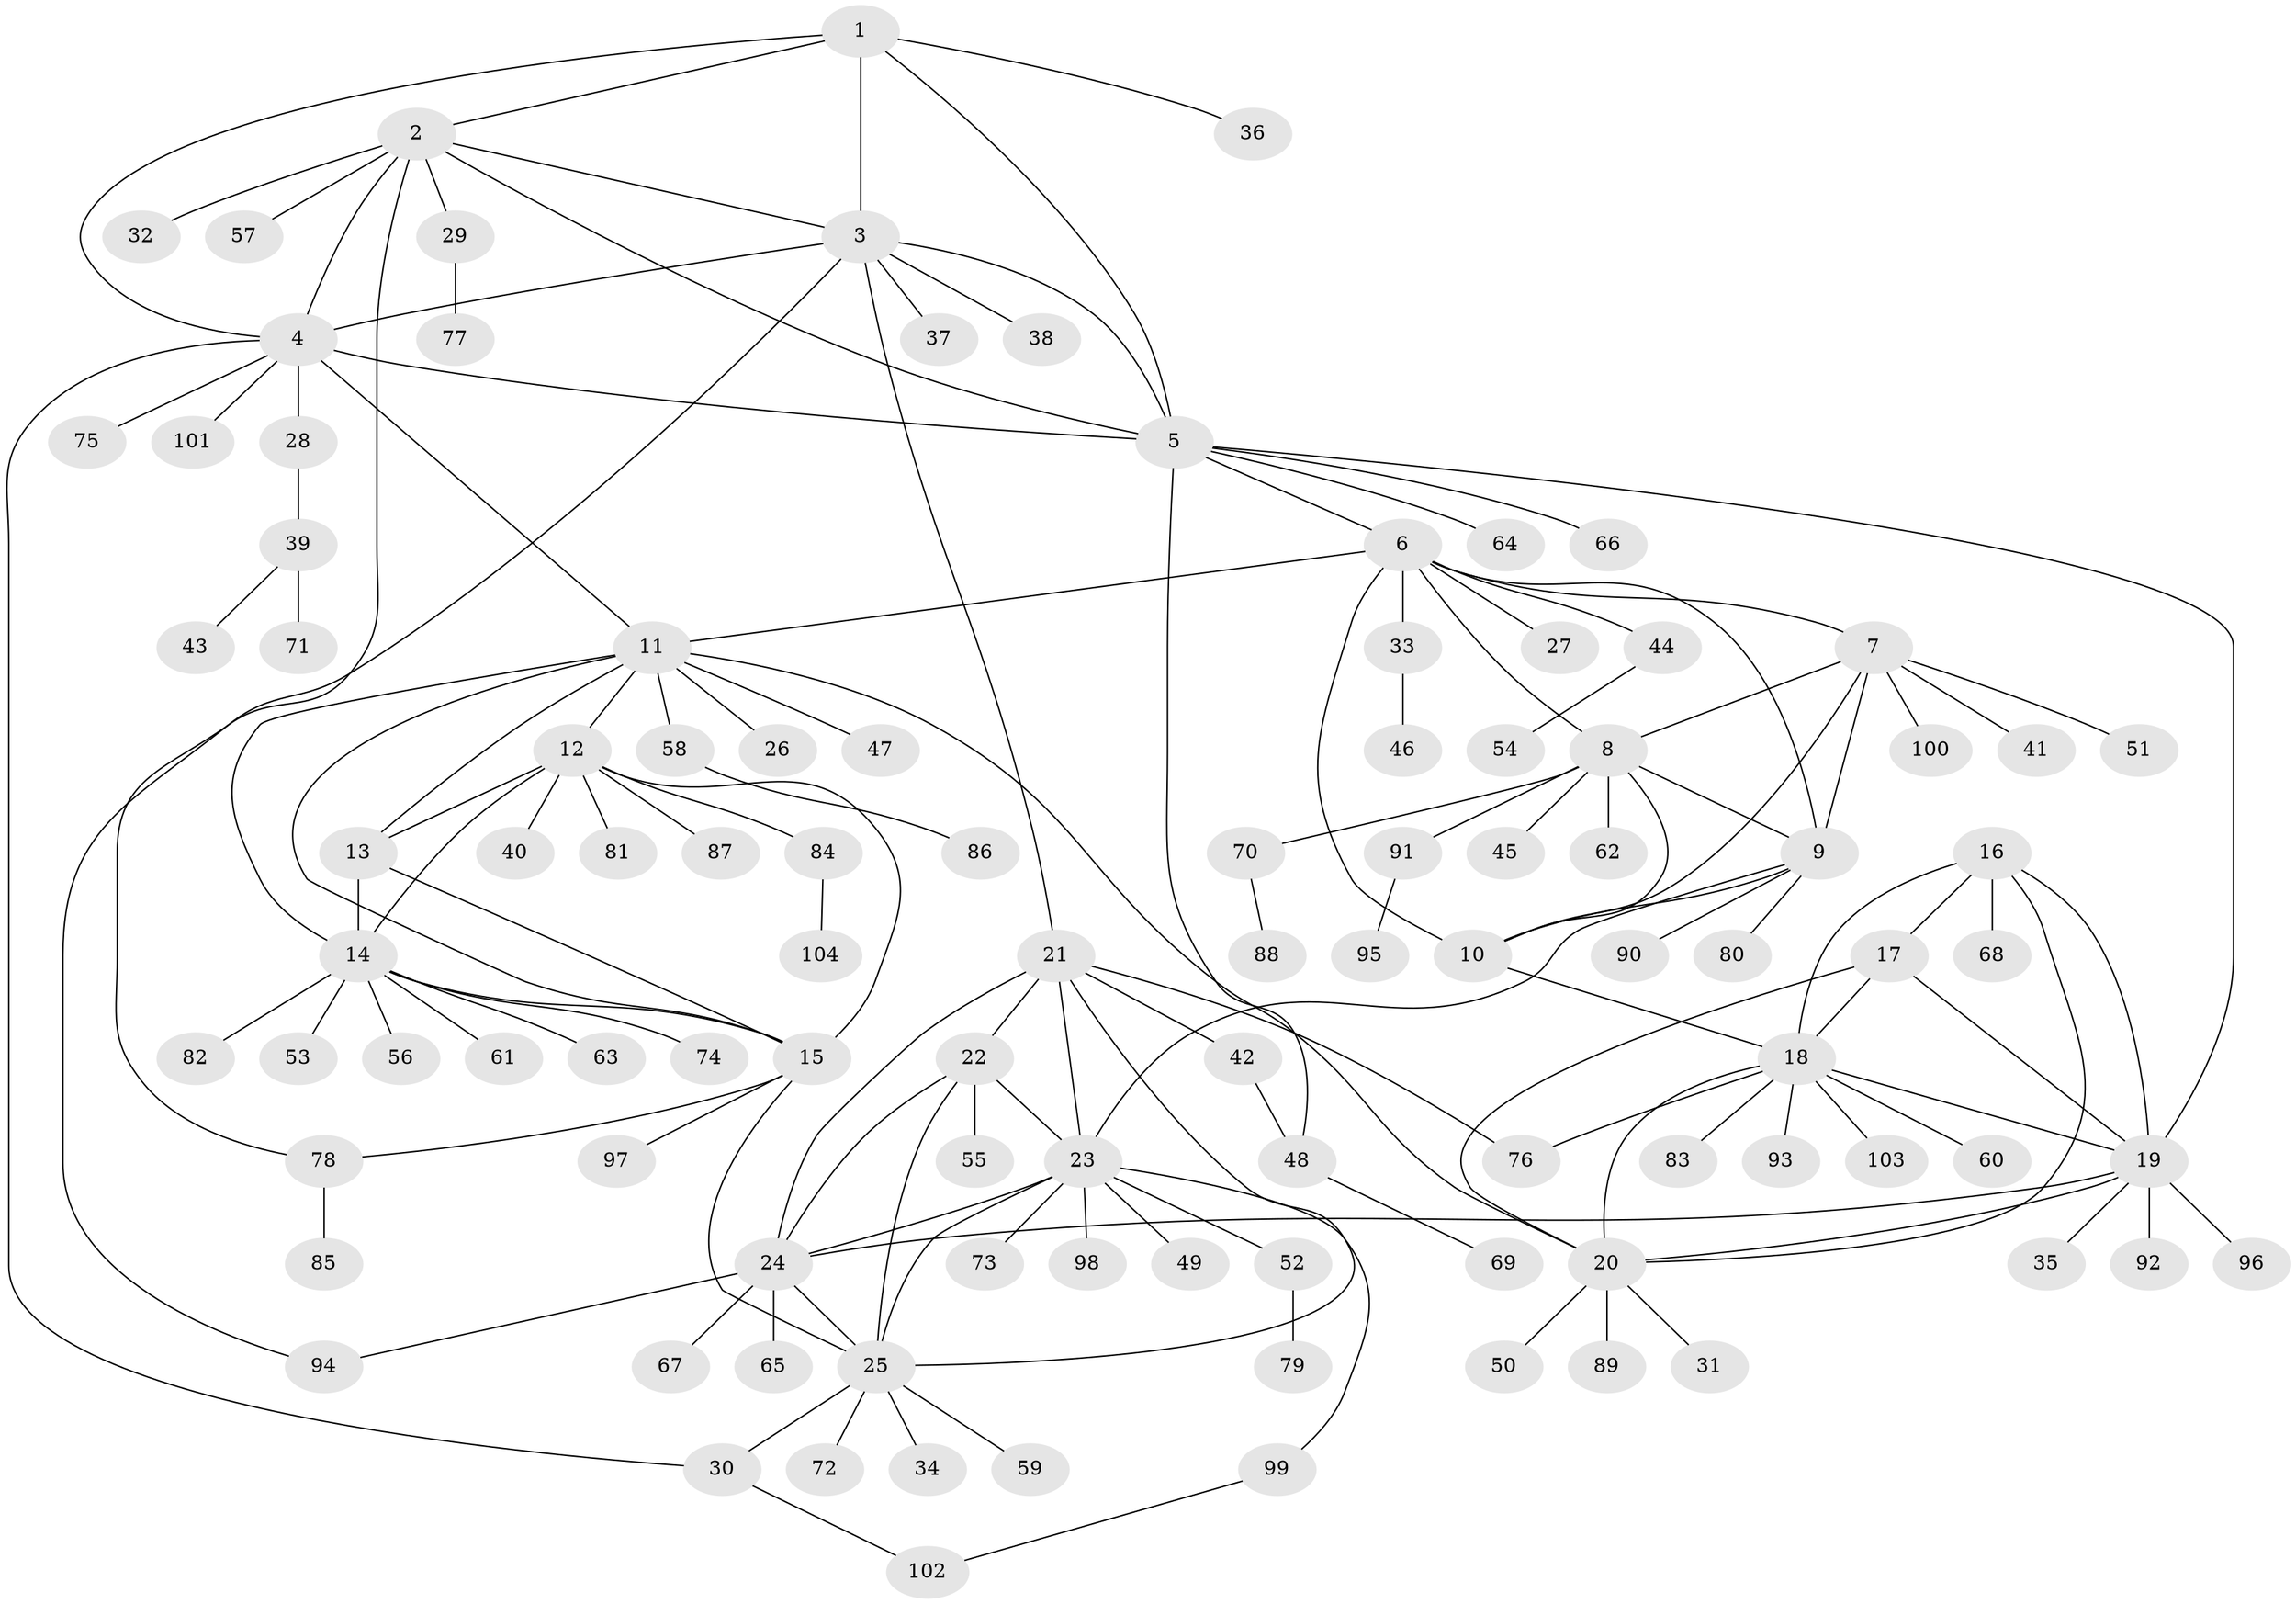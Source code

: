 // Generated by graph-tools (version 1.1) at 2025/11/02/27/25 16:11:32]
// undirected, 104 vertices, 145 edges
graph export_dot {
graph [start="1"]
  node [color=gray90,style=filled];
  1;
  2;
  3;
  4;
  5;
  6;
  7;
  8;
  9;
  10;
  11;
  12;
  13;
  14;
  15;
  16;
  17;
  18;
  19;
  20;
  21;
  22;
  23;
  24;
  25;
  26;
  27;
  28;
  29;
  30;
  31;
  32;
  33;
  34;
  35;
  36;
  37;
  38;
  39;
  40;
  41;
  42;
  43;
  44;
  45;
  46;
  47;
  48;
  49;
  50;
  51;
  52;
  53;
  54;
  55;
  56;
  57;
  58;
  59;
  60;
  61;
  62;
  63;
  64;
  65;
  66;
  67;
  68;
  69;
  70;
  71;
  72;
  73;
  74;
  75;
  76;
  77;
  78;
  79;
  80;
  81;
  82;
  83;
  84;
  85;
  86;
  87;
  88;
  89;
  90;
  91;
  92;
  93;
  94;
  95;
  96;
  97;
  98;
  99;
  100;
  101;
  102;
  103;
  104;
  1 -- 2;
  1 -- 3;
  1 -- 4;
  1 -- 5;
  1 -- 36;
  2 -- 3;
  2 -- 4;
  2 -- 5;
  2 -- 29;
  2 -- 32;
  2 -- 57;
  2 -- 78;
  3 -- 4;
  3 -- 5;
  3 -- 21;
  3 -- 37;
  3 -- 38;
  3 -- 94;
  4 -- 5;
  4 -- 11;
  4 -- 28;
  4 -- 30;
  4 -- 75;
  4 -- 101;
  5 -- 6;
  5 -- 19;
  5 -- 48;
  5 -- 64;
  5 -- 66;
  6 -- 7;
  6 -- 8;
  6 -- 9;
  6 -- 10;
  6 -- 11;
  6 -- 27;
  6 -- 33;
  6 -- 44;
  7 -- 8;
  7 -- 9;
  7 -- 10;
  7 -- 41;
  7 -- 51;
  7 -- 100;
  8 -- 9;
  8 -- 10;
  8 -- 45;
  8 -- 62;
  8 -- 70;
  8 -- 91;
  9 -- 10;
  9 -- 23;
  9 -- 80;
  9 -- 90;
  10 -- 18;
  11 -- 12;
  11 -- 13;
  11 -- 14;
  11 -- 15;
  11 -- 20;
  11 -- 26;
  11 -- 47;
  11 -- 58;
  12 -- 13;
  12 -- 14;
  12 -- 15;
  12 -- 40;
  12 -- 81;
  12 -- 84;
  12 -- 87;
  13 -- 14;
  13 -- 15;
  14 -- 15;
  14 -- 53;
  14 -- 56;
  14 -- 61;
  14 -- 63;
  14 -- 74;
  14 -- 82;
  15 -- 25;
  15 -- 78;
  15 -- 97;
  16 -- 17;
  16 -- 18;
  16 -- 19;
  16 -- 20;
  16 -- 68;
  17 -- 18;
  17 -- 19;
  17 -- 20;
  18 -- 19;
  18 -- 20;
  18 -- 60;
  18 -- 76;
  18 -- 83;
  18 -- 93;
  18 -- 103;
  19 -- 20;
  19 -- 24;
  19 -- 35;
  19 -- 92;
  19 -- 96;
  20 -- 31;
  20 -- 50;
  20 -- 89;
  21 -- 22;
  21 -- 23;
  21 -- 24;
  21 -- 25;
  21 -- 42;
  21 -- 76;
  22 -- 23;
  22 -- 24;
  22 -- 25;
  22 -- 55;
  23 -- 24;
  23 -- 25;
  23 -- 49;
  23 -- 52;
  23 -- 73;
  23 -- 98;
  23 -- 99;
  24 -- 25;
  24 -- 65;
  24 -- 67;
  24 -- 94;
  25 -- 30;
  25 -- 34;
  25 -- 59;
  25 -- 72;
  28 -- 39;
  29 -- 77;
  30 -- 102;
  33 -- 46;
  39 -- 43;
  39 -- 71;
  42 -- 48;
  44 -- 54;
  48 -- 69;
  52 -- 79;
  58 -- 86;
  70 -- 88;
  78 -- 85;
  84 -- 104;
  91 -- 95;
  99 -- 102;
}
